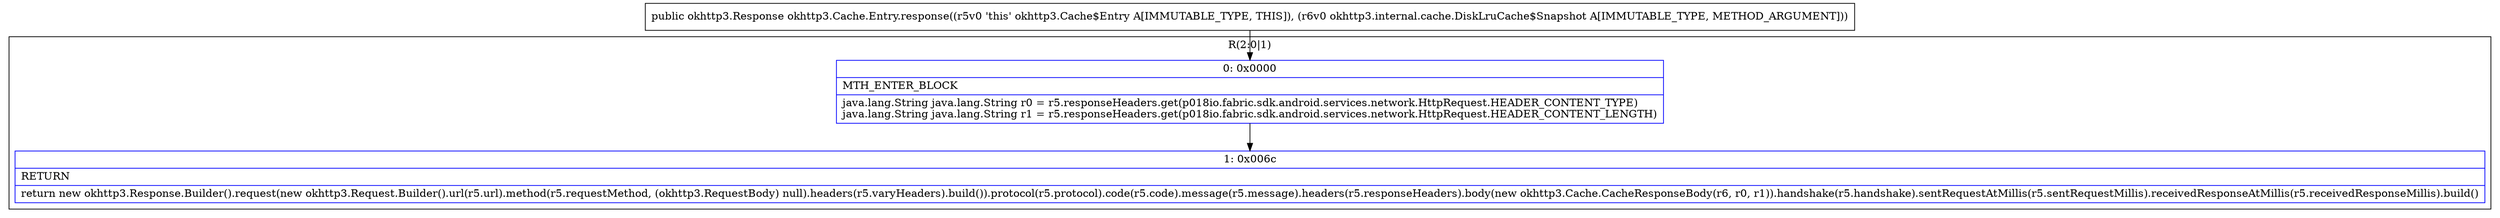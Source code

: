 digraph "CFG forokhttp3.Cache.Entry.response(Lokhttp3\/internal\/cache\/DiskLruCache$Snapshot;)Lokhttp3\/Response;" {
subgraph cluster_Region_964128893 {
label = "R(2:0|1)";
node [shape=record,color=blue];
Node_0 [shape=record,label="{0\:\ 0x0000|MTH_ENTER_BLOCK\l|java.lang.String java.lang.String r0 = r5.responseHeaders.get(p018io.fabric.sdk.android.services.network.HttpRequest.HEADER_CONTENT_TYPE)\ljava.lang.String java.lang.String r1 = r5.responseHeaders.get(p018io.fabric.sdk.android.services.network.HttpRequest.HEADER_CONTENT_LENGTH)\l}"];
Node_1 [shape=record,label="{1\:\ 0x006c|RETURN\l|return new okhttp3.Response.Builder().request(new okhttp3.Request.Builder().url(r5.url).method(r5.requestMethod, (okhttp3.RequestBody) null).headers(r5.varyHeaders).build()).protocol(r5.protocol).code(r5.code).message(r5.message).headers(r5.responseHeaders).body(new okhttp3.Cache.CacheResponseBody(r6, r0, r1)).handshake(r5.handshake).sentRequestAtMillis(r5.sentRequestMillis).receivedResponseAtMillis(r5.receivedResponseMillis).build()\l}"];
}
MethodNode[shape=record,label="{public okhttp3.Response okhttp3.Cache.Entry.response((r5v0 'this' okhttp3.Cache$Entry A[IMMUTABLE_TYPE, THIS]), (r6v0 okhttp3.internal.cache.DiskLruCache$Snapshot A[IMMUTABLE_TYPE, METHOD_ARGUMENT])) }"];
MethodNode -> Node_0;
Node_0 -> Node_1;
}

